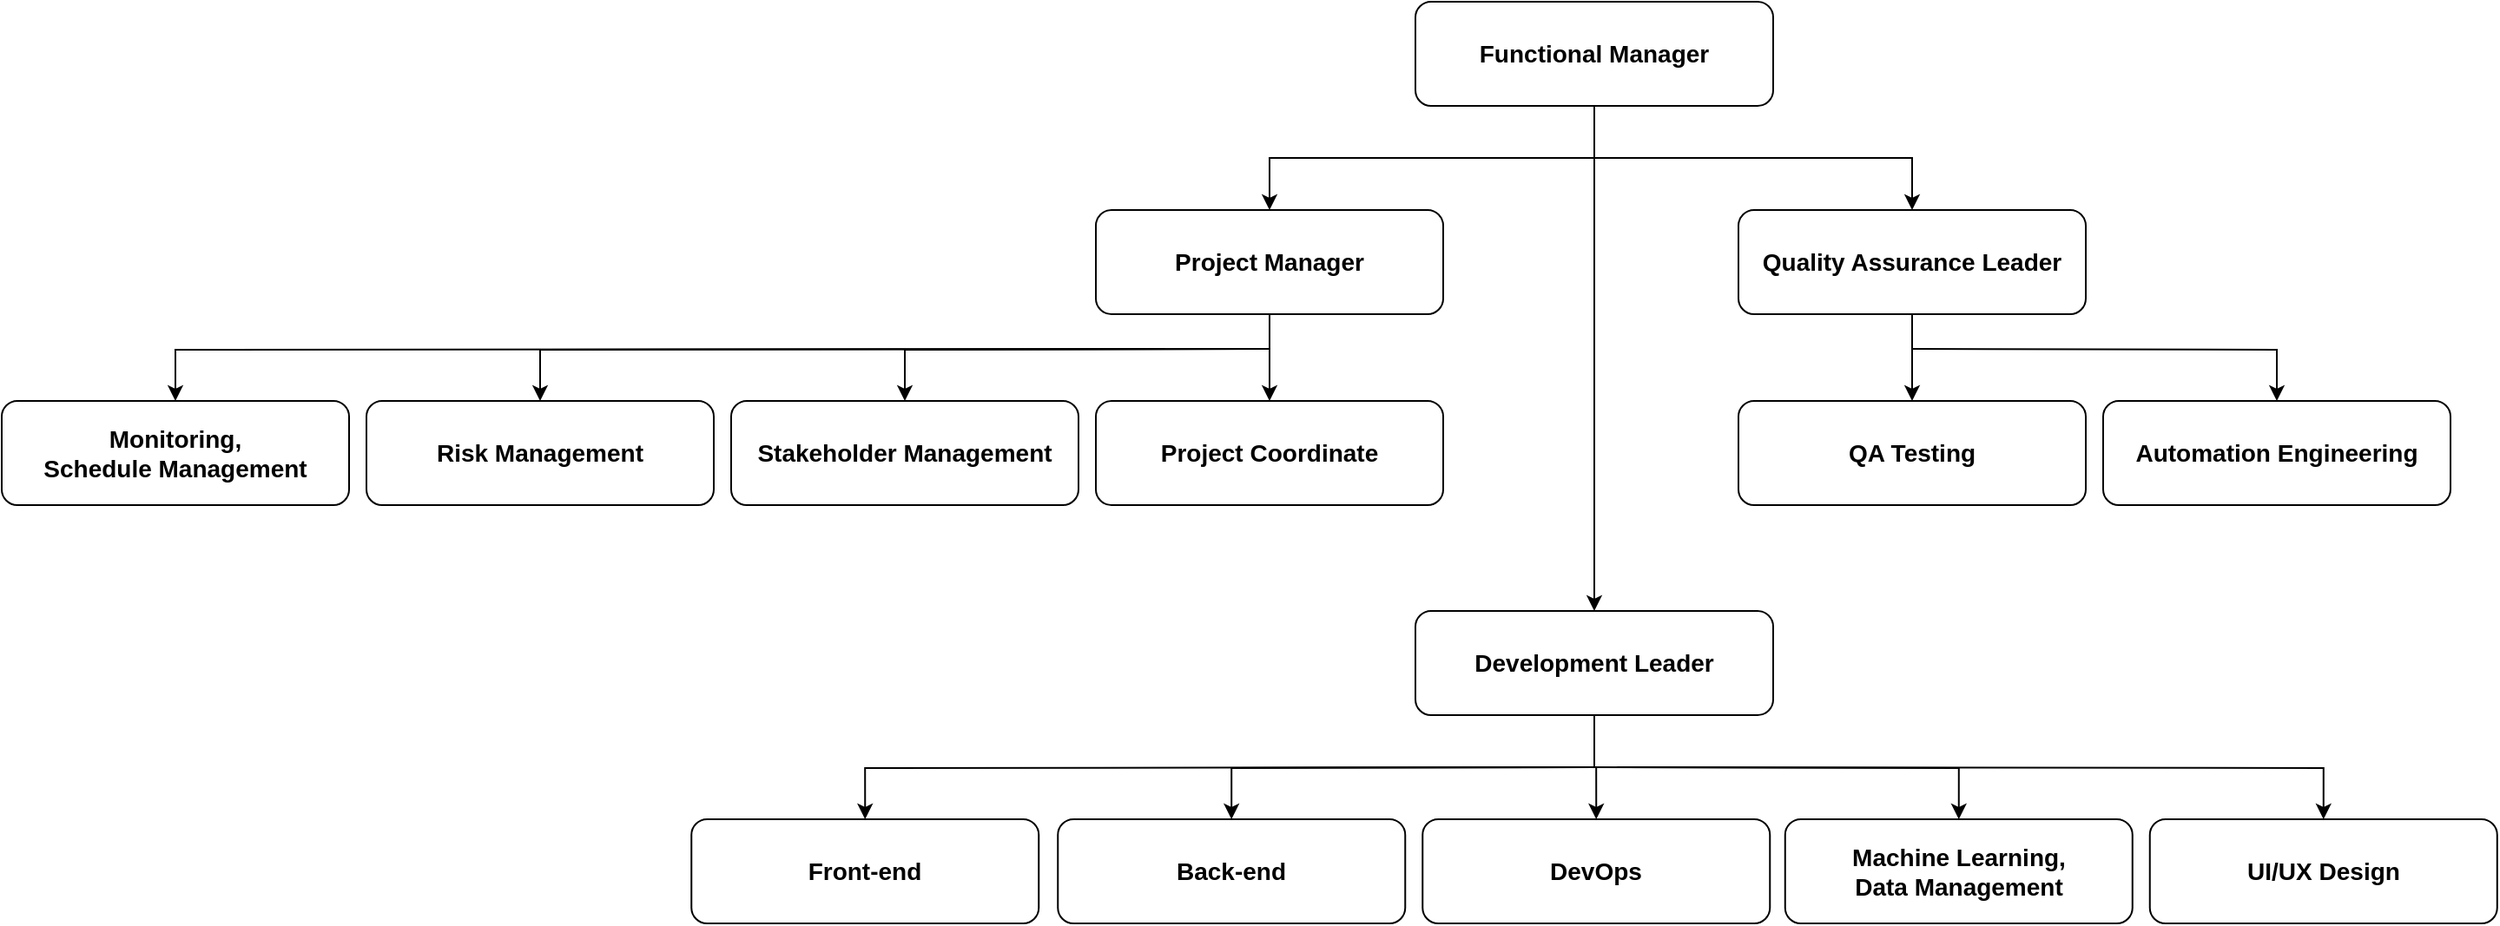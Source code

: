 <mxfile version="24.0.2" type="github">
  <diagram name="Page-1" id="90-9ryrmHQvxupRaH4OB">
    <mxGraphModel dx="3052" dy="1295" grid="1" gridSize="10" guides="1" tooltips="1" connect="1" arrows="1" fold="1" page="1" pageScale="1" pageWidth="827" pageHeight="1169" math="0" shadow="0">
      <root>
        <mxCell id="0" />
        <mxCell id="1" parent="0" />
        <mxCell id="vpsdcTZweWZ3bGFoiAUr-20" style="edgeStyle=orthogonalEdgeStyle;rounded=0;orthogonalLoop=1;jettySize=auto;html=1;entryX=0.5;entryY=0;entryDx=0;entryDy=0;" edge="1" parent="1" source="vpsdcTZweWZ3bGFoiAUr-1" target="vpsdcTZweWZ3bGFoiAUr-3">
          <mxGeometry relative="1" as="geometry" />
        </mxCell>
        <mxCell id="vpsdcTZweWZ3bGFoiAUr-21" style="edgeStyle=orthogonalEdgeStyle;rounded=0;orthogonalLoop=1;jettySize=auto;html=1;entryX=0.5;entryY=0;entryDx=0;entryDy=0;" edge="1" parent="1" source="vpsdcTZweWZ3bGFoiAUr-1" target="vpsdcTZweWZ3bGFoiAUr-4">
          <mxGeometry relative="1" as="geometry" />
        </mxCell>
        <mxCell id="vpsdcTZweWZ3bGFoiAUr-22" style="edgeStyle=orthogonalEdgeStyle;rounded=0;orthogonalLoop=1;jettySize=auto;html=1;entryX=0.5;entryY=0;entryDx=0;entryDy=0;" edge="1" parent="1" source="vpsdcTZweWZ3bGFoiAUr-1" target="vpsdcTZweWZ3bGFoiAUr-5">
          <mxGeometry relative="1" as="geometry" />
        </mxCell>
        <mxCell id="vpsdcTZweWZ3bGFoiAUr-1" value="&lt;span style=&quot;font-size: 14px;&quot;&gt;&lt;b&gt;Functional Manager&lt;/b&gt;&lt;/span&gt;" style="rounded=1;whiteSpace=wrap;html=1;" vertex="1" parent="1">
          <mxGeometry x="294" y="70" width="206" height="60" as="geometry" />
        </mxCell>
        <mxCell id="vpsdcTZweWZ3bGFoiAUr-29" style="edgeStyle=orthogonalEdgeStyle;rounded=0;orthogonalLoop=1;jettySize=auto;html=1;entryX=0.5;entryY=0;entryDx=0;entryDy=0;" edge="1" parent="1" source="vpsdcTZweWZ3bGFoiAUr-3" target="vpsdcTZweWZ3bGFoiAUr-9">
          <mxGeometry relative="1" as="geometry" />
        </mxCell>
        <mxCell id="vpsdcTZweWZ3bGFoiAUr-30" style="edgeStyle=orthogonalEdgeStyle;rounded=0;orthogonalLoop=1;jettySize=auto;html=1;" edge="1" parent="1" target="vpsdcTZweWZ3bGFoiAUr-7">
          <mxGeometry relative="1" as="geometry">
            <mxPoint x="397" y="511" as="sourcePoint" />
          </mxGeometry>
        </mxCell>
        <mxCell id="vpsdcTZweWZ3bGFoiAUr-31" style="edgeStyle=orthogonalEdgeStyle;rounded=0;orthogonalLoop=1;jettySize=auto;html=1;entryX=0.5;entryY=0;entryDx=0;entryDy=0;" edge="1" parent="1" target="vpsdcTZweWZ3bGFoiAUr-6">
          <mxGeometry relative="1" as="geometry">
            <mxPoint x="390" y="511" as="sourcePoint" />
          </mxGeometry>
        </mxCell>
        <mxCell id="vpsdcTZweWZ3bGFoiAUr-32" style="edgeStyle=orthogonalEdgeStyle;rounded=0;orthogonalLoop=1;jettySize=auto;html=1;entryX=0.5;entryY=0;entryDx=0;entryDy=0;" edge="1" parent="1" target="vpsdcTZweWZ3bGFoiAUr-11">
          <mxGeometry relative="1" as="geometry">
            <mxPoint x="390" y="511" as="sourcePoint" />
          </mxGeometry>
        </mxCell>
        <mxCell id="vpsdcTZweWZ3bGFoiAUr-33" style="edgeStyle=orthogonalEdgeStyle;rounded=0;orthogonalLoop=1;jettySize=auto;html=1;entryX=0.5;entryY=0;entryDx=0;entryDy=0;" edge="1" parent="1" target="vpsdcTZweWZ3bGFoiAUr-12">
          <mxGeometry relative="1" as="geometry">
            <mxPoint x="410" y="511" as="sourcePoint" />
          </mxGeometry>
        </mxCell>
        <mxCell id="vpsdcTZweWZ3bGFoiAUr-3" value="&lt;span style=&quot;font-size: 14px;&quot;&gt;&lt;b&gt;Development Leader&lt;/b&gt;&lt;/span&gt;" style="rounded=1;whiteSpace=wrap;html=1;" vertex="1" parent="1">
          <mxGeometry x="294" y="421" width="206" height="60" as="geometry" />
        </mxCell>
        <mxCell id="vpsdcTZweWZ3bGFoiAUr-25" style="edgeStyle=orthogonalEdgeStyle;rounded=0;orthogonalLoop=1;jettySize=auto;html=1;entryX=0.5;entryY=0;entryDx=0;entryDy=0;" edge="1" parent="1" source="vpsdcTZweWZ3bGFoiAUr-4" target="vpsdcTZweWZ3bGFoiAUr-15">
          <mxGeometry relative="1" as="geometry" />
        </mxCell>
        <mxCell id="vpsdcTZweWZ3bGFoiAUr-26" style="edgeStyle=orthogonalEdgeStyle;rounded=0;orthogonalLoop=1;jettySize=auto;html=1;entryX=0.5;entryY=0;entryDx=0;entryDy=0;" edge="1" parent="1" target="vpsdcTZweWZ3bGFoiAUr-16">
          <mxGeometry relative="1" as="geometry">
            <mxPoint x="210" y="270" as="sourcePoint" />
          </mxGeometry>
        </mxCell>
        <mxCell id="vpsdcTZweWZ3bGFoiAUr-27" style="edgeStyle=orthogonalEdgeStyle;rounded=0;orthogonalLoop=1;jettySize=auto;html=1;entryX=0.5;entryY=0;entryDx=0;entryDy=0;" edge="1" parent="1" target="vpsdcTZweWZ3bGFoiAUr-17">
          <mxGeometry relative="1" as="geometry">
            <mxPoint x="200" y="270" as="sourcePoint" />
          </mxGeometry>
        </mxCell>
        <mxCell id="vpsdcTZweWZ3bGFoiAUr-28" style="edgeStyle=orthogonalEdgeStyle;rounded=0;orthogonalLoop=1;jettySize=auto;html=1;entryX=0.5;entryY=0;entryDx=0;entryDy=0;" edge="1" parent="1" target="vpsdcTZweWZ3bGFoiAUr-19">
          <mxGeometry relative="1" as="geometry">
            <mxPoint x="150" y="270" as="sourcePoint" />
          </mxGeometry>
        </mxCell>
        <mxCell id="vpsdcTZweWZ3bGFoiAUr-4" value="&lt;span style=&quot;font-size: 14px;&quot;&gt;&lt;b&gt;Project Manager&lt;/b&gt;&lt;/span&gt;" style="rounded=1;whiteSpace=wrap;html=1;" vertex="1" parent="1">
          <mxGeometry x="110.0" y="190" width="200" height="60" as="geometry" />
        </mxCell>
        <mxCell id="vpsdcTZweWZ3bGFoiAUr-23" style="edgeStyle=orthogonalEdgeStyle;rounded=0;orthogonalLoop=1;jettySize=auto;html=1;entryX=0.5;entryY=0;entryDx=0;entryDy=0;" edge="1" parent="1" source="vpsdcTZweWZ3bGFoiAUr-5" target="vpsdcTZweWZ3bGFoiAUr-13">
          <mxGeometry relative="1" as="geometry" />
        </mxCell>
        <mxCell id="vpsdcTZweWZ3bGFoiAUr-24" style="edgeStyle=orthogonalEdgeStyle;rounded=0;orthogonalLoop=1;jettySize=auto;html=1;entryX=0.5;entryY=0;entryDx=0;entryDy=0;" edge="1" parent="1" target="vpsdcTZweWZ3bGFoiAUr-14">
          <mxGeometry relative="1" as="geometry">
            <mxPoint x="580" y="270" as="sourcePoint" />
          </mxGeometry>
        </mxCell>
        <mxCell id="vpsdcTZweWZ3bGFoiAUr-5" value="&lt;span style=&quot;font-size: 14px;&quot;&gt;&lt;b&gt;Quality Assurance Leader&lt;/b&gt;&lt;/span&gt;" style="rounded=1;whiteSpace=wrap;html=1;" vertex="1" parent="1">
          <mxGeometry x="480.0" y="190" width="200" height="60" as="geometry" />
        </mxCell>
        <mxCell id="vpsdcTZweWZ3bGFoiAUr-6" value="&lt;span style=&quot;font-size: 14px;&quot;&gt;&lt;b&gt;Front-end&lt;/b&gt;&lt;/span&gt;" style="rounded=1;whiteSpace=wrap;html=1;" vertex="1" parent="1">
          <mxGeometry x="-122.87" y="541" width="200" height="60" as="geometry" />
        </mxCell>
        <mxCell id="vpsdcTZweWZ3bGFoiAUr-7" value="&lt;span style=&quot;font-size: 14px;&quot;&gt;&lt;b&gt;Back-end&lt;/b&gt;&lt;/span&gt;" style="rounded=1;whiteSpace=wrap;html=1;" vertex="1" parent="1">
          <mxGeometry x="88.13" y="541" width="200" height="60" as="geometry" />
        </mxCell>
        <mxCell id="vpsdcTZweWZ3bGFoiAUr-9" value="&lt;span style=&quot;font-size: 14px;&quot;&gt;&lt;b&gt;DevOps&lt;/b&gt;&lt;/span&gt;" style="rounded=1;whiteSpace=wrap;html=1;" vertex="1" parent="1">
          <mxGeometry x="298.13" y="541" width="200" height="60" as="geometry" />
        </mxCell>
        <mxCell id="vpsdcTZweWZ3bGFoiAUr-11" value="&lt;span style=&quot;font-size: 14px;&quot;&gt;&lt;b&gt;Machine Learning,&lt;/b&gt;&lt;/span&gt;&lt;div&gt;&lt;span style=&quot;font-size: 14px;&quot;&gt;&lt;b&gt;Data Management&lt;/b&gt;&lt;/span&gt;&lt;/div&gt;" style="rounded=1;whiteSpace=wrap;html=1;" vertex="1" parent="1">
          <mxGeometry x="506.88" y="541" width="200" height="60" as="geometry" />
        </mxCell>
        <mxCell id="vpsdcTZweWZ3bGFoiAUr-12" value="&lt;span style=&quot;font-size: 14px;&quot;&gt;&lt;b&gt;UI/UX Design&lt;/b&gt;&lt;/span&gt;" style="rounded=1;whiteSpace=wrap;html=1;" vertex="1" parent="1">
          <mxGeometry x="716.88" y="541" width="200" height="60" as="geometry" />
        </mxCell>
        <mxCell id="vpsdcTZweWZ3bGFoiAUr-13" value="&lt;span style=&quot;font-size: 14px;&quot;&gt;&lt;b&gt;QA Testing&lt;/b&gt;&lt;/span&gt;" style="rounded=1;whiteSpace=wrap;html=1;" vertex="1" parent="1">
          <mxGeometry x="480.0" y="300" width="200" height="60" as="geometry" />
        </mxCell>
        <mxCell id="vpsdcTZweWZ3bGFoiAUr-14" value="&lt;span style=&quot;font-size: 14px;&quot;&gt;&lt;b&gt;Automation Engineering&lt;/b&gt;&lt;/span&gt;" style="rounded=1;whiteSpace=wrap;html=1;" vertex="1" parent="1">
          <mxGeometry x="690" y="300" width="200" height="60" as="geometry" />
        </mxCell>
        <mxCell id="vpsdcTZweWZ3bGFoiAUr-15" value="&lt;span style=&quot;font-size: 14px;&quot;&gt;&lt;b&gt;Project Coordinate&lt;/b&gt;&lt;/span&gt;" style="rounded=1;whiteSpace=wrap;html=1;" vertex="1" parent="1">
          <mxGeometry x="110.0" y="300" width="200" height="60" as="geometry" />
        </mxCell>
        <mxCell id="vpsdcTZweWZ3bGFoiAUr-16" value="&lt;span style=&quot;font-size: 14px;&quot;&gt;&lt;b&gt;Stakeholder Management&lt;/b&gt;&lt;/span&gt;" style="rounded=1;whiteSpace=wrap;html=1;" vertex="1" parent="1">
          <mxGeometry x="-100.0" y="300" width="200" height="60" as="geometry" />
        </mxCell>
        <mxCell id="vpsdcTZweWZ3bGFoiAUr-17" value="&lt;span style=&quot;font-size: 14px;&quot;&gt;&lt;b&gt;Risk Management&lt;/b&gt;&lt;/span&gt;" style="rounded=1;whiteSpace=wrap;html=1;" vertex="1" parent="1">
          <mxGeometry x="-310.0" y="300" width="200" height="60" as="geometry" />
        </mxCell>
        <mxCell id="vpsdcTZweWZ3bGFoiAUr-19" value="&lt;span style=&quot;font-size: 14px;&quot;&gt;&lt;b&gt;Monitoring,&lt;/b&gt;&lt;/span&gt;&lt;div&gt;&lt;span style=&quot;font-size: 14px;&quot;&gt;&lt;b&gt;Schedule Management&lt;/b&gt;&lt;/span&gt;&lt;/div&gt;" style="rounded=1;whiteSpace=wrap;html=1;" vertex="1" parent="1">
          <mxGeometry x="-520" y="300" width="200" height="60" as="geometry" />
        </mxCell>
      </root>
    </mxGraphModel>
  </diagram>
</mxfile>
